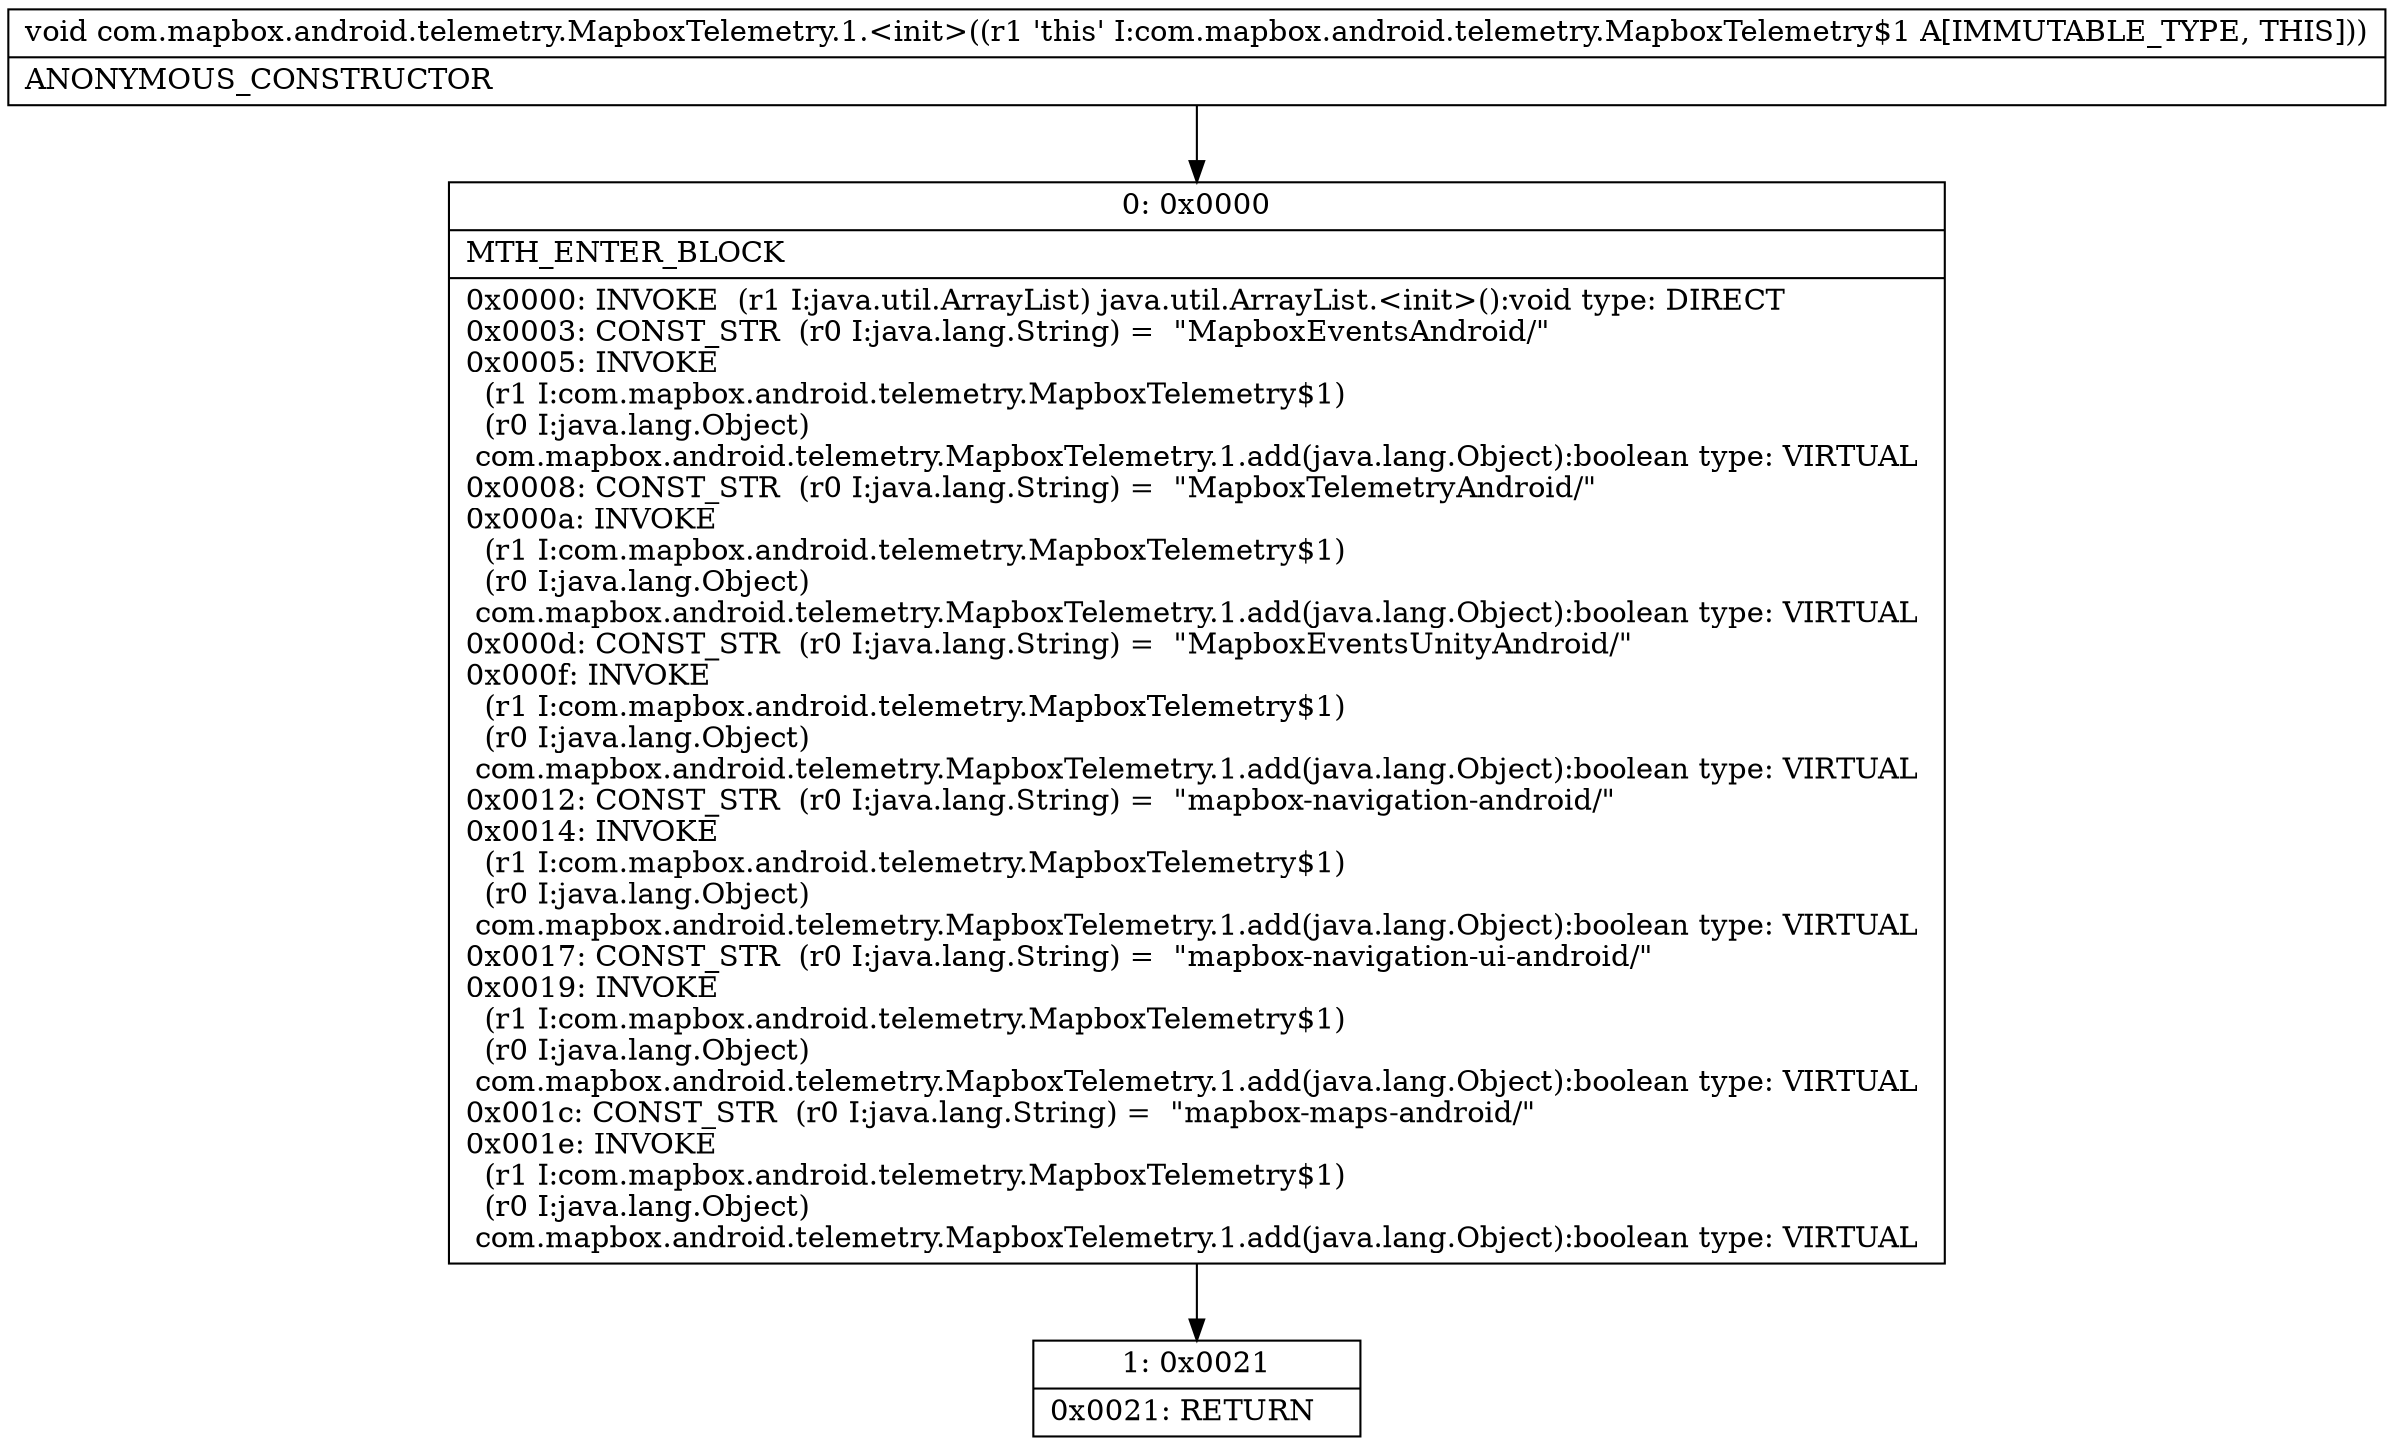 digraph "CFG forcom.mapbox.android.telemetry.MapboxTelemetry.1.\<init\>()V" {
Node_0 [shape=record,label="{0\:\ 0x0000|MTH_ENTER_BLOCK\l|0x0000: INVOKE  (r1 I:java.util.ArrayList) java.util.ArrayList.\<init\>():void type: DIRECT \l0x0003: CONST_STR  (r0 I:java.lang.String) =  \"MapboxEventsAndroid\/\" \l0x0005: INVOKE  \l  (r1 I:com.mapbox.android.telemetry.MapboxTelemetry$1)\l  (r0 I:java.lang.Object)\l com.mapbox.android.telemetry.MapboxTelemetry.1.add(java.lang.Object):boolean type: VIRTUAL \l0x0008: CONST_STR  (r0 I:java.lang.String) =  \"MapboxTelemetryAndroid\/\" \l0x000a: INVOKE  \l  (r1 I:com.mapbox.android.telemetry.MapboxTelemetry$1)\l  (r0 I:java.lang.Object)\l com.mapbox.android.telemetry.MapboxTelemetry.1.add(java.lang.Object):boolean type: VIRTUAL \l0x000d: CONST_STR  (r0 I:java.lang.String) =  \"MapboxEventsUnityAndroid\/\" \l0x000f: INVOKE  \l  (r1 I:com.mapbox.android.telemetry.MapboxTelemetry$1)\l  (r0 I:java.lang.Object)\l com.mapbox.android.telemetry.MapboxTelemetry.1.add(java.lang.Object):boolean type: VIRTUAL \l0x0012: CONST_STR  (r0 I:java.lang.String) =  \"mapbox\-navigation\-android\/\" \l0x0014: INVOKE  \l  (r1 I:com.mapbox.android.telemetry.MapboxTelemetry$1)\l  (r0 I:java.lang.Object)\l com.mapbox.android.telemetry.MapboxTelemetry.1.add(java.lang.Object):boolean type: VIRTUAL \l0x0017: CONST_STR  (r0 I:java.lang.String) =  \"mapbox\-navigation\-ui\-android\/\" \l0x0019: INVOKE  \l  (r1 I:com.mapbox.android.telemetry.MapboxTelemetry$1)\l  (r0 I:java.lang.Object)\l com.mapbox.android.telemetry.MapboxTelemetry.1.add(java.lang.Object):boolean type: VIRTUAL \l0x001c: CONST_STR  (r0 I:java.lang.String) =  \"mapbox\-maps\-android\/\" \l0x001e: INVOKE  \l  (r1 I:com.mapbox.android.telemetry.MapboxTelemetry$1)\l  (r0 I:java.lang.Object)\l com.mapbox.android.telemetry.MapboxTelemetry.1.add(java.lang.Object):boolean type: VIRTUAL \l}"];
Node_1 [shape=record,label="{1\:\ 0x0021|0x0021: RETURN   \l}"];
MethodNode[shape=record,label="{void com.mapbox.android.telemetry.MapboxTelemetry.1.\<init\>((r1 'this' I:com.mapbox.android.telemetry.MapboxTelemetry$1 A[IMMUTABLE_TYPE, THIS]))  | ANONYMOUS_CONSTRUCTOR\l}"];
MethodNode -> Node_0;
Node_0 -> Node_1;
}

